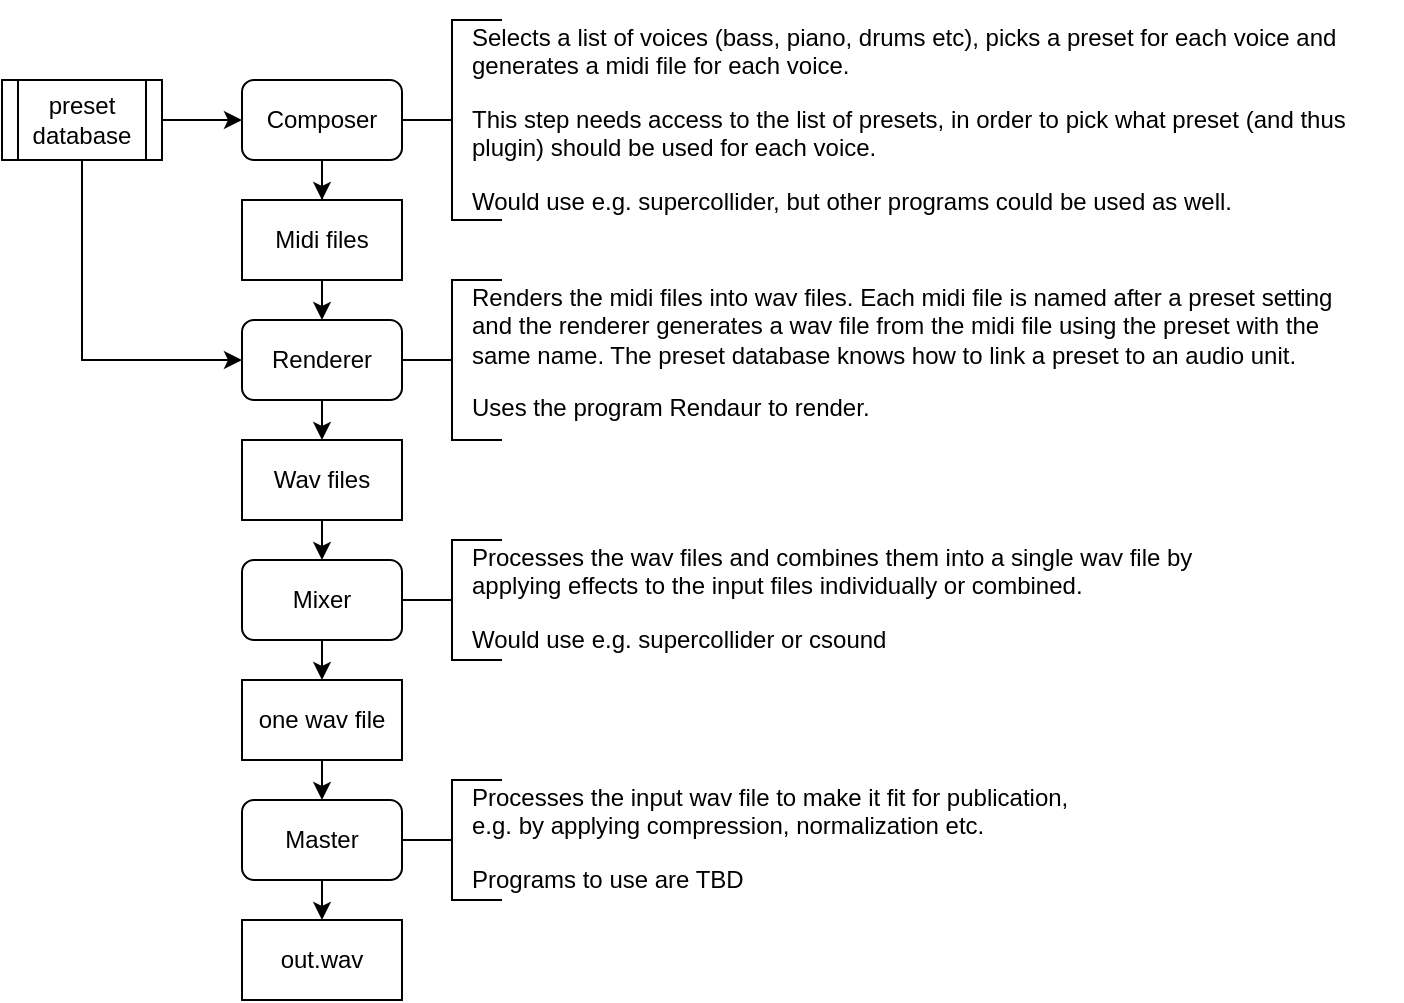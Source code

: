 <mxfile version="10.8.0" type="device"><diagram id="BxBapeHTONw0MRiYyMFO" name="Page-1"><mxGraphModel dx="918" dy="682" grid="1" gridSize="10" guides="0" tooltips="1" connect="1" arrows="1" fold="1" page="1" pageScale="1" pageWidth="1169" pageHeight="827" math="0" shadow="0"><root><mxCell id="0"/><mxCell id="1" parent="0"/><mxCell id="EhrAEsGKDf8bF2PP1im7-16" style="edgeStyle=orthogonalEdgeStyle;rounded=0;orthogonalLoop=1;jettySize=auto;html=1;exitX=0.5;exitY=1;exitDx=0;exitDy=0;entryX=0;entryY=0.5;entryDx=0;entryDy=0;" parent="1" source="RtFa-n-jobWkzGjHQYML-14" target="3Q31I9g6eTsi_OtN19Ul-7" edge="1"><mxGeometry relative="1" as="geometry"><mxPoint x="230" y="245" as="targetPoint"/></mxGeometry></mxCell><mxCell id="3Q31I9g6eTsi_OtN19Ul-1" style="edgeStyle=orthogonalEdgeStyle;rounded=0;orthogonalLoop=1;jettySize=auto;html=1;entryX=0;entryY=0.5;entryDx=0;entryDy=0;" edge="1" parent="1" source="RtFa-n-jobWkzGjHQYML-14" target="3Q31I9g6eTsi_OtN19Ul-2"><mxGeometry relative="1" as="geometry"><mxPoint x="285" y="130" as="targetPoint"/></mxGeometry></mxCell><mxCell id="RtFa-n-jobWkzGjHQYML-14" value="preset database" style="shape=process;whiteSpace=wrap;html=1;backgroundOutline=1;" parent="1" vertex="1"><mxGeometry x="160" y="110" width="80" height="40" as="geometry"/></mxCell><mxCell id="3Q31I9g6eTsi_OtN19Ul-6" style="edgeStyle=orthogonalEdgeStyle;rounded=0;orthogonalLoop=1;jettySize=auto;html=1;exitX=0.5;exitY=1;exitDx=0;exitDy=0;" edge="1" parent="1" source="3Q31I9g6eTsi_OtN19Ul-2" target="3Q31I9g6eTsi_OtN19Ul-3"><mxGeometry relative="1" as="geometry"/></mxCell><mxCell id="3Q31I9g6eTsi_OtN19Ul-2" value="Composer" style="rounded=1;whiteSpace=wrap;html=1;" vertex="1" parent="1"><mxGeometry x="280" y="110" width="80" height="40" as="geometry"/></mxCell><mxCell id="3Q31I9g6eTsi_OtN19Ul-9" style="edgeStyle=orthogonalEdgeStyle;rounded=0;orthogonalLoop=1;jettySize=auto;html=1;exitX=0.5;exitY=1;exitDx=0;exitDy=0;entryX=0.5;entryY=0;entryDx=0;entryDy=0;" edge="1" parent="1" source="3Q31I9g6eTsi_OtN19Ul-3" target="3Q31I9g6eTsi_OtN19Ul-7"><mxGeometry relative="1" as="geometry"/></mxCell><mxCell id="3Q31I9g6eTsi_OtN19Ul-3" value="Midi files" style="rounded=0;whiteSpace=wrap;html=1;" vertex="1" parent="1"><mxGeometry x="280" y="170" width="80" height="40" as="geometry"/></mxCell><mxCell id="3Q31I9g6eTsi_OtN19Ul-10" style="edgeStyle=orthogonalEdgeStyle;rounded=0;orthogonalLoop=1;jettySize=auto;html=1;exitX=0.5;exitY=1;exitDx=0;exitDy=0;entryX=0.5;entryY=0;entryDx=0;entryDy=0;" edge="1" parent="1" source="3Q31I9g6eTsi_OtN19Ul-7" target="3Q31I9g6eTsi_OtN19Ul-8"><mxGeometry relative="1" as="geometry"/></mxCell><mxCell id="3Q31I9g6eTsi_OtN19Ul-7" value="Renderer" style="rounded=1;whiteSpace=wrap;html=1;" vertex="1" parent="1"><mxGeometry x="280" y="230" width="80" height="40" as="geometry"/></mxCell><mxCell id="3Q31I9g6eTsi_OtN19Ul-12" style="edgeStyle=orthogonalEdgeStyle;rounded=0;orthogonalLoop=1;jettySize=auto;html=1;exitX=0.5;exitY=1;exitDx=0;exitDy=0;entryX=0.5;entryY=0;entryDx=0;entryDy=0;" edge="1" parent="1" source="3Q31I9g6eTsi_OtN19Ul-8" target="3Q31I9g6eTsi_OtN19Ul-11"><mxGeometry relative="1" as="geometry"/></mxCell><mxCell id="3Q31I9g6eTsi_OtN19Ul-8" value="Wav files" style="rounded=0;whiteSpace=wrap;html=1;" vertex="1" parent="1"><mxGeometry x="280" y="290" width="80" height="40" as="geometry"/></mxCell><mxCell id="3Q31I9g6eTsi_OtN19Ul-14" style="edgeStyle=orthogonalEdgeStyle;rounded=0;orthogonalLoop=1;jettySize=auto;html=1;exitX=0.5;exitY=1;exitDx=0;exitDy=0;entryX=0.5;entryY=0;entryDx=0;entryDy=0;" edge="1" parent="1" source="3Q31I9g6eTsi_OtN19Ul-11" target="3Q31I9g6eTsi_OtN19Ul-13"><mxGeometry relative="1" as="geometry"/></mxCell><mxCell id="3Q31I9g6eTsi_OtN19Ul-11" value="Mixer" style="rounded=1;whiteSpace=wrap;html=1;" vertex="1" parent="1"><mxGeometry x="280" y="350" width="80" height="40" as="geometry"/></mxCell><mxCell id="3Q31I9g6eTsi_OtN19Ul-16" style="edgeStyle=orthogonalEdgeStyle;rounded=0;orthogonalLoop=1;jettySize=auto;html=1;exitX=0.5;exitY=1;exitDx=0;exitDy=0;entryX=0.5;entryY=0;entryDx=0;entryDy=0;" edge="1" parent="1" source="3Q31I9g6eTsi_OtN19Ul-13" target="3Q31I9g6eTsi_OtN19Ul-15"><mxGeometry relative="1" as="geometry"/></mxCell><mxCell id="3Q31I9g6eTsi_OtN19Ul-13" value="one wav file" style="rounded=0;whiteSpace=wrap;html=1;" vertex="1" parent="1"><mxGeometry x="280" y="410" width="80" height="40" as="geometry"/></mxCell><mxCell id="3Q31I9g6eTsi_OtN19Ul-18" style="edgeStyle=orthogonalEdgeStyle;rounded=0;orthogonalLoop=1;jettySize=auto;html=1;exitX=0.5;exitY=1;exitDx=0;exitDy=0;entryX=0.5;entryY=0;entryDx=0;entryDy=0;" edge="1" parent="1" source="3Q31I9g6eTsi_OtN19Ul-15" target="3Q31I9g6eTsi_OtN19Ul-17"><mxGeometry relative="1" as="geometry"/></mxCell><mxCell id="3Q31I9g6eTsi_OtN19Ul-15" value="Master" style="rounded=1;whiteSpace=wrap;html=1;" vertex="1" parent="1"><mxGeometry x="280" y="470" width="80" height="40" as="geometry"/></mxCell><mxCell id="3Q31I9g6eTsi_OtN19Ul-17" value="out.wav" style="rounded=0;whiteSpace=wrap;html=1;" vertex="1" parent="1"><mxGeometry x="280" y="530" width="80" height="40" as="geometry"/></mxCell><mxCell id="3Q31I9g6eTsi_OtN19Ul-19" value="" style="html=1;shape=mxgraph.flowchart.annotation_2;align=left;" vertex="1" parent="1"><mxGeometry x="360" y="80" width="50" height="100" as="geometry"/></mxCell><mxCell id="3Q31I9g6eTsi_OtN19Ul-21" value="&lt;p&gt;Selects a list of voices (bass, piano, drums etc), picks a preset for each voice and generates a midi file for each voice.&amp;nbsp;&lt;/p&gt;&lt;p&gt;This step needs access to the list of presets, in order to pick what preset (and thus plugin) should be used for each voice.&lt;/p&gt;&lt;p&gt;Would use e.g. supercollider, but other programs could be used as well.&lt;/p&gt;" style="text;html=1;strokeColor=none;fillColor=none;spacing=5;spacingTop=-20;whiteSpace=wrap;overflow=hidden;rounded=0;" vertex="1" parent="1"><mxGeometry x="390" y="80" width="470" height="100" as="geometry"/></mxCell><mxCell id="3Q31I9g6eTsi_OtN19Ul-22" value="&lt;p&gt;Renders the midi files into wav files. Each midi file is named after a preset setting and the renderer generates a wav file from the midi file using the preset with the same name. The preset database knows how to link a preset to an audio unit.&lt;/p&gt;&lt;p&gt;Uses the program Rendaur to render.&lt;/p&gt;" style="text;html=1;strokeColor=none;fillColor=none;spacing=5;spacingTop=-20;whiteSpace=wrap;overflow=hidden;rounded=0;" vertex="1" parent="1"><mxGeometry x="390" y="210" width="450" height="80" as="geometry"/></mxCell><mxCell id="3Q31I9g6eTsi_OtN19Ul-23" value="" style="html=1;shape=mxgraph.flowchart.annotation_2;align=left;" vertex="1" parent="1"><mxGeometry x="360" y="210" width="50" height="80" as="geometry"/></mxCell><mxCell id="3Q31I9g6eTsi_OtN19Ul-24" value="&lt;p&gt;Processes the wav files and combines them into a single wav file by applying effects to the input files individually or combined.&lt;/p&gt;&lt;p&gt;Would use e.g. supercollider or csound&lt;/p&gt;" style="text;html=1;strokeColor=none;fillColor=none;spacing=5;spacingTop=-20;whiteSpace=wrap;overflow=hidden;rounded=0;" vertex="1" parent="1"><mxGeometry x="390" y="340" width="410" height="60" as="geometry"/></mxCell><mxCell id="3Q31I9g6eTsi_OtN19Ul-25" value="" style="html=1;shape=mxgraph.flowchart.annotation_2;align=left;" vertex="1" parent="1"><mxGeometry x="360" y="340" width="50" height="60" as="geometry"/></mxCell><mxCell id="3Q31I9g6eTsi_OtN19Ul-26" value="" style="html=1;shape=mxgraph.flowchart.annotation_2;align=left;" vertex="1" parent="1"><mxGeometry x="360" y="460" width="50" height="60" as="geometry"/></mxCell><mxCell id="3Q31I9g6eTsi_OtN19Ul-27" value="&lt;p&gt;Processes the input wav file to make it fit for publication, e.g. by applying compression, normalization etc.&lt;/p&gt;&lt;p&gt;Programs to use are TBD&lt;/p&gt;" style="text;html=1;strokeColor=none;fillColor=none;spacing=5;spacingTop=-20;whiteSpace=wrap;overflow=hidden;rounded=0;" vertex="1" parent="1"><mxGeometry x="390" y="460" width="310" height="60" as="geometry"/></mxCell></root></mxGraphModel></diagram></mxfile>